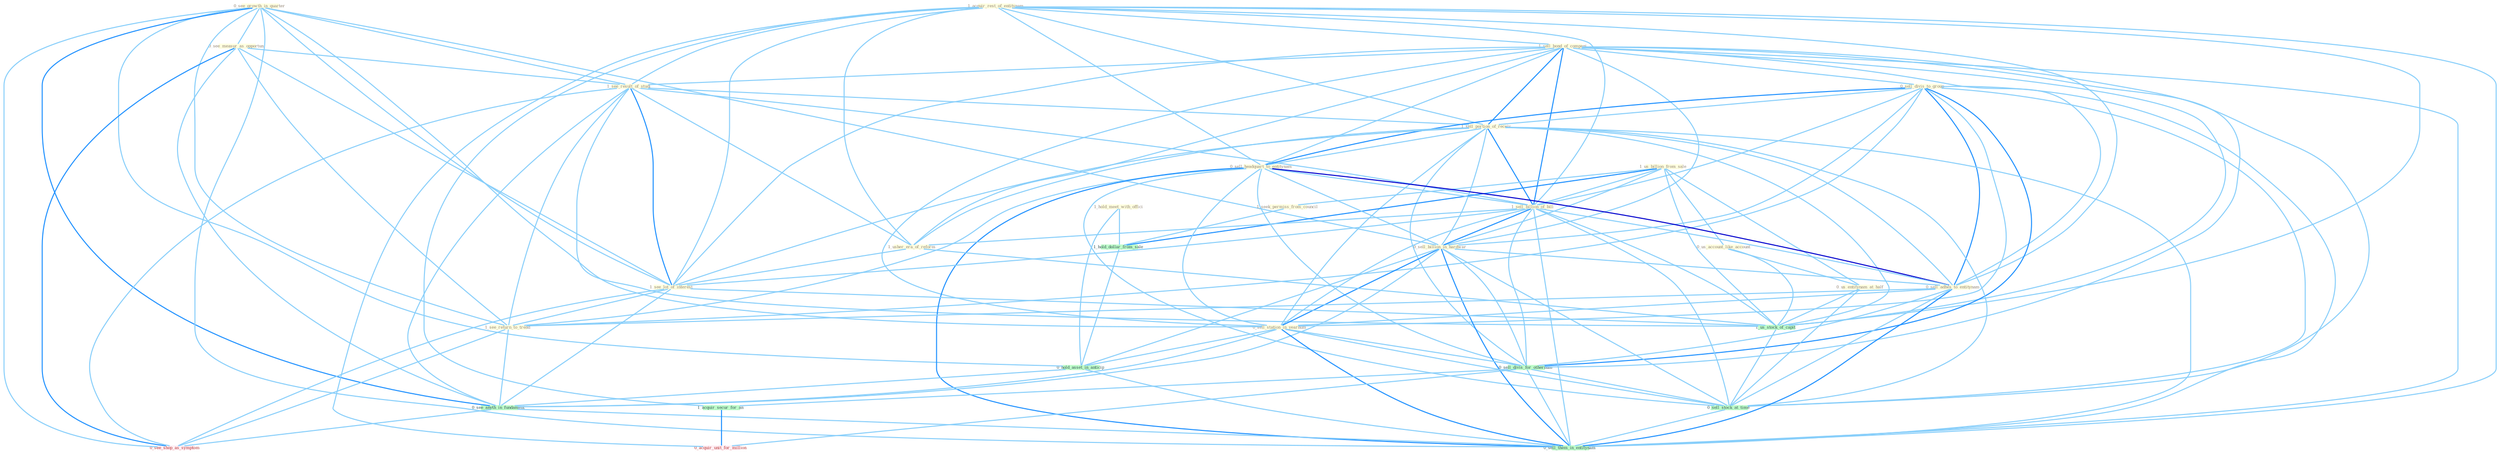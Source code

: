 Graph G{ 
    node
    [shape=polygon,style=filled,width=.5,height=.06,color="#BDFCC9",fixedsize=true,fontsize=4,
    fontcolor="#2f4f4f"];
    {node
    [color="#ffffe0", fontcolor="#8b7d6b"] "0_see_growth_in_quarter " "1_acquir_rest_of_entitynam " "0_see_measur_as_opportun " "1_sell_bond_of_compani " "1_see_result_of_studi " "0_sell_divis_to_group " "1_sell_portion_of_receiv " "1_us_billion_from_sale " "0_sell_headquart_to_entitynam " "1_sell_billion_of_bill " "0_sell_billion_in_hardwar " "1_usher_era_of_reform " "0_us_account_like_account " "1_hold_meet_with_offici " "0_sell_adhes_to_entitynam " "1_see_lot_of_interest " "1_seek_permiss_from_council " "0_us_entitynam_at_half " "0_sell_station_in_yearnum " "1_see_return_to_trend "}
{node [color="#fff0f5", fontcolor="#b22222"] "0_acquir_unit_for_million " "0_see_shop_as_symptom "}
edge [color="#B0E2FF"];

	"0_see_growth_in_quarter " -- "0_see_measur_as_opportun " [w="1", color="#87cefa" ];
	"0_see_growth_in_quarter " -- "1_see_result_of_studi " [w="1", color="#87cefa" ];
	"0_see_growth_in_quarter " -- "0_sell_billion_in_hardwar " [w="1", color="#87cefa" ];
	"0_see_growth_in_quarter " -- "1_see_lot_of_interest " [w="1", color="#87cefa" ];
	"0_see_growth_in_quarter " -- "0_sell_station_in_yearnum " [w="1", color="#87cefa" ];
	"0_see_growth_in_quarter " -- "1_see_return_to_trend " [w="1", color="#87cefa" ];
	"0_see_growth_in_quarter " -- "0_hold_asset_in_anticip " [w="1", color="#87cefa" ];
	"0_see_growth_in_quarter " -- "0_see_anyth_in_fundament " [w="2", color="#1e90ff" , len=0.8];
	"0_see_growth_in_quarter " -- "0_see_shop_as_symptom " [w="1", color="#87cefa" ];
	"0_see_growth_in_quarter " -- "0_sell_them_in_entitynam " [w="1", color="#87cefa" ];
	"1_acquir_rest_of_entitynam " -- "1_sell_bond_of_compani " [w="1", color="#87cefa" ];
	"1_acquir_rest_of_entitynam " -- "1_see_result_of_studi " [w="1", color="#87cefa" ];
	"1_acquir_rest_of_entitynam " -- "1_sell_portion_of_receiv " [w="1", color="#87cefa" ];
	"1_acquir_rest_of_entitynam " -- "0_sell_headquart_to_entitynam " [w="1", color="#87cefa" ];
	"1_acquir_rest_of_entitynam " -- "1_sell_billion_of_bill " [w="1", color="#87cefa" ];
	"1_acquir_rest_of_entitynam " -- "1_usher_era_of_reform " [w="1", color="#87cefa" ];
	"1_acquir_rest_of_entitynam " -- "0_sell_adhes_to_entitynam " [w="1", color="#87cefa" ];
	"1_acquir_rest_of_entitynam " -- "1_see_lot_of_interest " [w="1", color="#87cefa" ];
	"1_acquir_rest_of_entitynam " -- "1_acquir_secur_for_an " [w="1", color="#87cefa" ];
	"1_acquir_rest_of_entitynam " -- "1_us_stock_of_capit " [w="1", color="#87cefa" ];
	"1_acquir_rest_of_entitynam " -- "0_acquir_unit_for_million " [w="1", color="#87cefa" ];
	"1_acquir_rest_of_entitynam " -- "0_sell_them_in_entitynam " [w="1", color="#87cefa" ];
	"0_see_measur_as_opportun " -- "1_see_result_of_studi " [w="1", color="#87cefa" ];
	"0_see_measur_as_opportun " -- "1_see_lot_of_interest " [w="1", color="#87cefa" ];
	"0_see_measur_as_opportun " -- "1_see_return_to_trend " [w="1", color="#87cefa" ];
	"0_see_measur_as_opportun " -- "0_see_anyth_in_fundament " [w="1", color="#87cefa" ];
	"0_see_measur_as_opportun " -- "0_see_shop_as_symptom " [w="2", color="#1e90ff" , len=0.8];
	"1_sell_bond_of_compani " -- "1_see_result_of_studi " [w="1", color="#87cefa" ];
	"1_sell_bond_of_compani " -- "0_sell_divis_to_group " [w="1", color="#87cefa" ];
	"1_sell_bond_of_compani " -- "1_sell_portion_of_receiv " [w="2", color="#1e90ff" , len=0.8];
	"1_sell_bond_of_compani " -- "0_sell_headquart_to_entitynam " [w="1", color="#87cefa" ];
	"1_sell_bond_of_compani " -- "1_sell_billion_of_bill " [w="2", color="#1e90ff" , len=0.8];
	"1_sell_bond_of_compani " -- "0_sell_billion_in_hardwar " [w="1", color="#87cefa" ];
	"1_sell_bond_of_compani " -- "1_usher_era_of_reform " [w="1", color="#87cefa" ];
	"1_sell_bond_of_compani " -- "0_sell_adhes_to_entitynam " [w="1", color="#87cefa" ];
	"1_sell_bond_of_compani " -- "1_see_lot_of_interest " [w="1", color="#87cefa" ];
	"1_sell_bond_of_compani " -- "0_sell_station_in_yearnum " [w="1", color="#87cefa" ];
	"1_sell_bond_of_compani " -- "0_sell_divis_for_othernum " [w="1", color="#87cefa" ];
	"1_sell_bond_of_compani " -- "1_us_stock_of_capit " [w="1", color="#87cefa" ];
	"1_sell_bond_of_compani " -- "0_sell_stock_at_time " [w="1", color="#87cefa" ];
	"1_sell_bond_of_compani " -- "0_sell_them_in_entitynam " [w="1", color="#87cefa" ];
	"1_see_result_of_studi " -- "1_sell_portion_of_receiv " [w="1", color="#87cefa" ];
	"1_see_result_of_studi " -- "1_sell_billion_of_bill " [w="1", color="#87cefa" ];
	"1_see_result_of_studi " -- "1_usher_era_of_reform " [w="1", color="#87cefa" ];
	"1_see_result_of_studi " -- "1_see_lot_of_interest " [w="2", color="#1e90ff" , len=0.8];
	"1_see_result_of_studi " -- "1_see_return_to_trend " [w="1", color="#87cefa" ];
	"1_see_result_of_studi " -- "1_us_stock_of_capit " [w="1", color="#87cefa" ];
	"1_see_result_of_studi " -- "0_see_anyth_in_fundament " [w="1", color="#87cefa" ];
	"1_see_result_of_studi " -- "0_see_shop_as_symptom " [w="1", color="#87cefa" ];
	"0_sell_divis_to_group " -- "1_sell_portion_of_receiv " [w="1", color="#87cefa" ];
	"0_sell_divis_to_group " -- "0_sell_headquart_to_entitynam " [w="2", color="#1e90ff" , len=0.8];
	"0_sell_divis_to_group " -- "1_sell_billion_of_bill " [w="1", color="#87cefa" ];
	"0_sell_divis_to_group " -- "0_sell_billion_in_hardwar " [w="1", color="#87cefa" ];
	"0_sell_divis_to_group " -- "0_sell_adhes_to_entitynam " [w="2", color="#1e90ff" , len=0.8];
	"0_sell_divis_to_group " -- "0_sell_station_in_yearnum " [w="1", color="#87cefa" ];
	"0_sell_divis_to_group " -- "1_see_return_to_trend " [w="1", color="#87cefa" ];
	"0_sell_divis_to_group " -- "0_sell_divis_for_othernum " [w="2", color="#1e90ff" , len=0.8];
	"0_sell_divis_to_group " -- "0_sell_stock_at_time " [w="1", color="#87cefa" ];
	"0_sell_divis_to_group " -- "0_sell_them_in_entitynam " [w="1", color="#87cefa" ];
	"1_sell_portion_of_receiv " -- "0_sell_headquart_to_entitynam " [w="1", color="#87cefa" ];
	"1_sell_portion_of_receiv " -- "1_sell_billion_of_bill " [w="2", color="#1e90ff" , len=0.8];
	"1_sell_portion_of_receiv " -- "0_sell_billion_in_hardwar " [w="1", color="#87cefa" ];
	"1_sell_portion_of_receiv " -- "1_usher_era_of_reform " [w="1", color="#87cefa" ];
	"1_sell_portion_of_receiv " -- "0_sell_adhes_to_entitynam " [w="1", color="#87cefa" ];
	"1_sell_portion_of_receiv " -- "1_see_lot_of_interest " [w="1", color="#87cefa" ];
	"1_sell_portion_of_receiv " -- "0_sell_station_in_yearnum " [w="1", color="#87cefa" ];
	"1_sell_portion_of_receiv " -- "0_sell_divis_for_othernum " [w="1", color="#87cefa" ];
	"1_sell_portion_of_receiv " -- "1_us_stock_of_capit " [w="1", color="#87cefa" ];
	"1_sell_portion_of_receiv " -- "0_sell_stock_at_time " [w="1", color="#87cefa" ];
	"1_sell_portion_of_receiv " -- "0_sell_them_in_entitynam " [w="1", color="#87cefa" ];
	"1_us_billion_from_sale " -- "1_sell_billion_of_bill " [w="1", color="#87cefa" ];
	"1_us_billion_from_sale " -- "0_sell_billion_in_hardwar " [w="1", color="#87cefa" ];
	"1_us_billion_from_sale " -- "0_us_account_like_account " [w="1", color="#87cefa" ];
	"1_us_billion_from_sale " -- "1_seek_permiss_from_council " [w="1", color="#87cefa" ];
	"1_us_billion_from_sale " -- "0_us_entitynam_at_half " [w="1", color="#87cefa" ];
	"1_us_billion_from_sale " -- "1_us_stock_of_capit " [w="1", color="#87cefa" ];
	"1_us_billion_from_sale " -- "1_hold_dollar_from_sale " [w="2", color="#1e90ff" , len=0.8];
	"0_sell_headquart_to_entitynam " -- "1_sell_billion_of_bill " [w="1", color="#87cefa" ];
	"0_sell_headquart_to_entitynam " -- "0_sell_billion_in_hardwar " [w="1", color="#87cefa" ];
	"0_sell_headquart_to_entitynam " -- "0_sell_adhes_to_entitynam " [w="3", color="#0000cd" , len=0.6];
	"0_sell_headquart_to_entitynam " -- "0_sell_station_in_yearnum " [w="1", color="#87cefa" ];
	"0_sell_headquart_to_entitynam " -- "1_see_return_to_trend " [w="1", color="#87cefa" ];
	"0_sell_headquart_to_entitynam " -- "0_sell_divis_for_othernum " [w="1", color="#87cefa" ];
	"0_sell_headquart_to_entitynam " -- "0_sell_stock_at_time " [w="1", color="#87cefa" ];
	"0_sell_headquart_to_entitynam " -- "0_sell_them_in_entitynam " [w="2", color="#1e90ff" , len=0.8];
	"1_sell_billion_of_bill " -- "0_sell_billion_in_hardwar " [w="2", color="#1e90ff" , len=0.8];
	"1_sell_billion_of_bill " -- "1_usher_era_of_reform " [w="1", color="#87cefa" ];
	"1_sell_billion_of_bill " -- "0_sell_adhes_to_entitynam " [w="1", color="#87cefa" ];
	"1_sell_billion_of_bill " -- "1_see_lot_of_interest " [w="1", color="#87cefa" ];
	"1_sell_billion_of_bill " -- "0_sell_station_in_yearnum " [w="1", color="#87cefa" ];
	"1_sell_billion_of_bill " -- "0_sell_divis_for_othernum " [w="1", color="#87cefa" ];
	"1_sell_billion_of_bill " -- "1_us_stock_of_capit " [w="1", color="#87cefa" ];
	"1_sell_billion_of_bill " -- "0_sell_stock_at_time " [w="1", color="#87cefa" ];
	"1_sell_billion_of_bill " -- "0_sell_them_in_entitynam " [w="1", color="#87cefa" ];
	"0_sell_billion_in_hardwar " -- "0_sell_adhes_to_entitynam " [w="1", color="#87cefa" ];
	"0_sell_billion_in_hardwar " -- "0_sell_station_in_yearnum " [w="2", color="#1e90ff" , len=0.8];
	"0_sell_billion_in_hardwar " -- "0_sell_divis_for_othernum " [w="1", color="#87cefa" ];
	"0_sell_billion_in_hardwar " -- "0_hold_asset_in_anticip " [w="1", color="#87cefa" ];
	"0_sell_billion_in_hardwar " -- "0_sell_stock_at_time " [w="1", color="#87cefa" ];
	"0_sell_billion_in_hardwar " -- "0_see_anyth_in_fundament " [w="1", color="#87cefa" ];
	"0_sell_billion_in_hardwar " -- "0_sell_them_in_entitynam " [w="2", color="#1e90ff" , len=0.8];
	"1_usher_era_of_reform " -- "1_see_lot_of_interest " [w="1", color="#87cefa" ];
	"1_usher_era_of_reform " -- "1_us_stock_of_capit " [w="1", color="#87cefa" ];
	"0_us_account_like_account " -- "0_us_entitynam_at_half " [w="1", color="#87cefa" ];
	"0_us_account_like_account " -- "1_us_stock_of_capit " [w="1", color="#87cefa" ];
	"1_hold_meet_with_offici " -- "1_hold_dollar_from_sale " [w="1", color="#87cefa" ];
	"1_hold_meet_with_offici " -- "0_hold_asset_in_anticip " [w="1", color="#87cefa" ];
	"0_sell_adhes_to_entitynam " -- "0_sell_station_in_yearnum " [w="1", color="#87cefa" ];
	"0_sell_adhes_to_entitynam " -- "1_see_return_to_trend " [w="1", color="#87cefa" ];
	"0_sell_adhes_to_entitynam " -- "0_sell_divis_for_othernum " [w="1", color="#87cefa" ];
	"0_sell_adhes_to_entitynam " -- "0_sell_stock_at_time " [w="1", color="#87cefa" ];
	"0_sell_adhes_to_entitynam " -- "0_sell_them_in_entitynam " [w="2", color="#1e90ff" , len=0.8];
	"1_see_lot_of_interest " -- "1_see_return_to_trend " [w="1", color="#87cefa" ];
	"1_see_lot_of_interest " -- "1_us_stock_of_capit " [w="1", color="#87cefa" ];
	"1_see_lot_of_interest " -- "0_see_anyth_in_fundament " [w="1", color="#87cefa" ];
	"1_see_lot_of_interest " -- "0_see_shop_as_symptom " [w="1", color="#87cefa" ];
	"1_seek_permiss_from_council " -- "1_hold_dollar_from_sale " [w="1", color="#87cefa" ];
	"0_us_entitynam_at_half " -- "1_us_stock_of_capit " [w="1", color="#87cefa" ];
	"0_us_entitynam_at_half " -- "0_sell_stock_at_time " [w="1", color="#87cefa" ];
	"0_sell_station_in_yearnum " -- "0_sell_divis_for_othernum " [w="1", color="#87cefa" ];
	"0_sell_station_in_yearnum " -- "0_hold_asset_in_anticip " [w="1", color="#87cefa" ];
	"0_sell_station_in_yearnum " -- "0_sell_stock_at_time " [w="1", color="#87cefa" ];
	"0_sell_station_in_yearnum " -- "0_see_anyth_in_fundament " [w="1", color="#87cefa" ];
	"0_sell_station_in_yearnum " -- "0_sell_them_in_entitynam " [w="2", color="#1e90ff" , len=0.8];
	"1_see_return_to_trend " -- "0_see_anyth_in_fundament " [w="1", color="#87cefa" ];
	"1_see_return_to_trend " -- "0_see_shop_as_symptom " [w="1", color="#87cefa" ];
	"0_sell_divis_for_othernum " -- "1_acquir_secur_for_an " [w="1", color="#87cefa" ];
	"0_sell_divis_for_othernum " -- "0_sell_stock_at_time " [w="1", color="#87cefa" ];
	"0_sell_divis_for_othernum " -- "0_acquir_unit_for_million " [w="1", color="#87cefa" ];
	"0_sell_divis_for_othernum " -- "0_sell_them_in_entitynam " [w="1", color="#87cefa" ];
	"1_acquir_secur_for_an " -- "0_acquir_unit_for_million " [w="2", color="#1e90ff" , len=0.8];
	"1_us_stock_of_capit " -- "0_sell_stock_at_time " [w="1", color="#87cefa" ];
	"1_hold_dollar_from_sale " -- "0_hold_asset_in_anticip " [w="1", color="#87cefa" ];
	"0_hold_asset_in_anticip " -- "0_see_anyth_in_fundament " [w="1", color="#87cefa" ];
	"0_hold_asset_in_anticip " -- "0_sell_them_in_entitynam " [w="1", color="#87cefa" ];
	"0_sell_stock_at_time " -- "0_sell_them_in_entitynam " [w="1", color="#87cefa" ];
	"0_see_anyth_in_fundament " -- "0_see_shop_as_symptom " [w="1", color="#87cefa" ];
	"0_see_anyth_in_fundament " -- "0_sell_them_in_entitynam " [w="1", color="#87cefa" ];
}